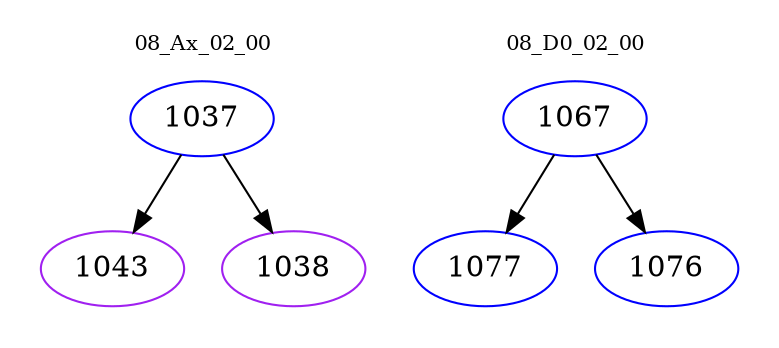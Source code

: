 digraph{
subgraph cluster_0 {
color = white
label = "08_Ax_02_00";
fontsize=10;
T0_1037 [label="1037", color="blue"]
T0_1037 -> T0_1043 [color="black"]
T0_1043 [label="1043", color="purple"]
T0_1037 -> T0_1038 [color="black"]
T0_1038 [label="1038", color="purple"]
}
subgraph cluster_1 {
color = white
label = "08_D0_02_00";
fontsize=10;
T1_1067 [label="1067", color="blue"]
T1_1067 -> T1_1077 [color="black"]
T1_1077 [label="1077", color="blue"]
T1_1067 -> T1_1076 [color="black"]
T1_1076 [label="1076", color="blue"]
}
}
